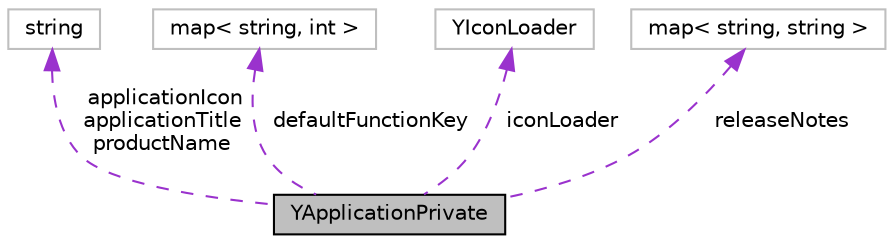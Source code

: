 digraph "YApplicationPrivate"
{
 // LATEX_PDF_SIZE
  edge [fontname="Helvetica",fontsize="10",labelfontname="Helvetica",labelfontsize="10"];
  node [fontname="Helvetica",fontsize="10",shape=record];
  Node1 [label="YApplicationPrivate",height=0.2,width=0.4,color="black", fillcolor="grey75", style="filled", fontcolor="black",tooltip=" "];
  Node2 -> Node1 [dir="back",color="darkorchid3",fontsize="10",style="dashed",label=" applicationIcon\napplicationTitle\nproductName" ,fontname="Helvetica"];
  Node2 [label="string",height=0.2,width=0.4,color="grey75", fillcolor="white", style="filled",tooltip=" "];
  Node3 -> Node1 [dir="back",color="darkorchid3",fontsize="10",style="dashed",label=" defaultFunctionKey" ,fontname="Helvetica"];
  Node3 [label="map\< string, int \>",height=0.2,width=0.4,color="grey75", fillcolor="white", style="filled",tooltip=" "];
  Node4 -> Node1 [dir="back",color="darkorchid3",fontsize="10",style="dashed",label=" iconLoader" ,fontname="Helvetica"];
  Node4 [label="YIconLoader",height=0.2,width=0.4,color="grey75", fillcolor="white", style="filled",URL="$classYIconLoader.html",tooltip=" "];
  Node5 -> Node1 [dir="back",color="darkorchid3",fontsize="10",style="dashed",label=" releaseNotes" ,fontname="Helvetica"];
  Node5 [label="map\< string, string \>",height=0.2,width=0.4,color="grey75", fillcolor="white", style="filled",tooltip=" "];
}
